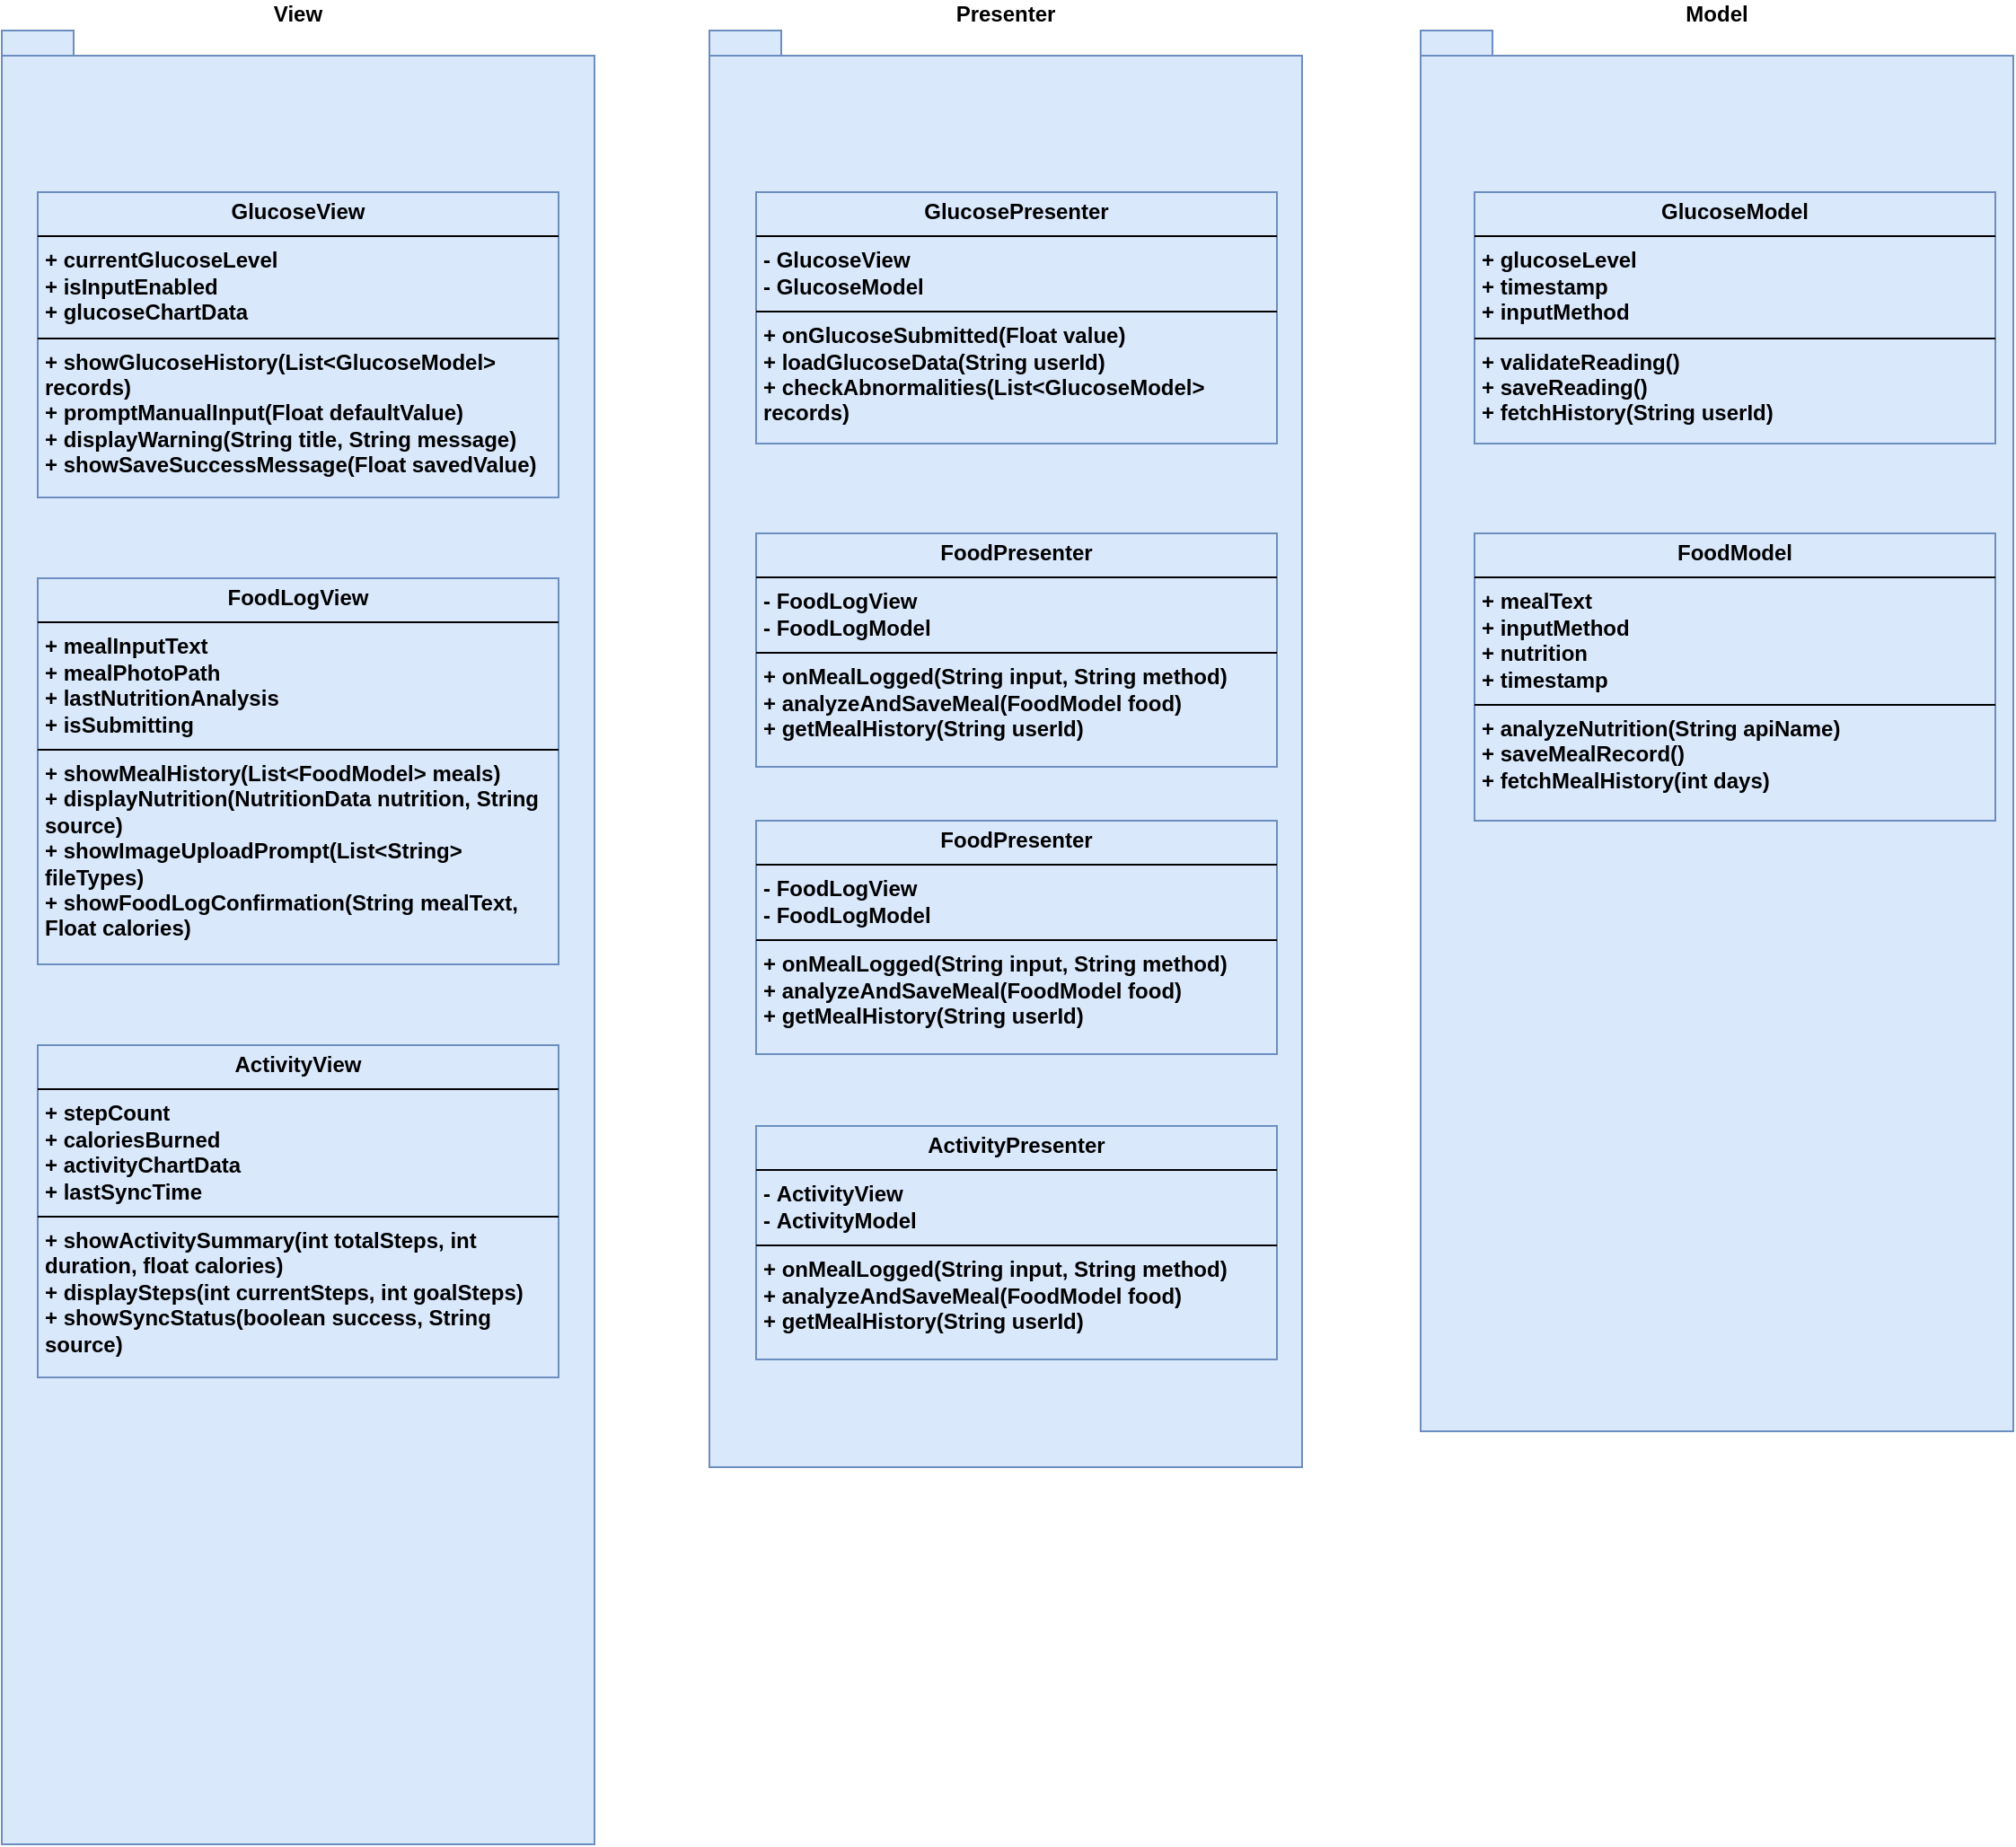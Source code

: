 <mxfile version="28.0.6">
  <diagram name="第 1 页" id="nAtB_u0wnnPJCt08w-wO">
    <mxGraphModel dx="1123" dy="803" grid="1" gridSize="10" guides="1" tooltips="1" connect="1" arrows="1" fold="1" page="1" pageScale="1" pageWidth="827" pageHeight="1169" math="0" shadow="0">
      <root>
        <mxCell id="0" />
        <mxCell id="1" parent="0" />
        <mxCell id="EfA8Kl2Z2cMVIWFdOZCz-20" value="Presenter" style="shape=folder;fontStyle=1;spacingTop=10;tabWidth=40;tabHeight=14;tabPosition=left;html=1;whiteSpace=wrap;fillColor=#dae8fc;strokeColor=#6c8ebf;labelPosition=center;verticalLabelPosition=top;align=center;verticalAlign=bottom;" vertex="1" parent="1">
          <mxGeometry x="414" y="60" width="330" height="800" as="geometry" />
        </mxCell>
        <mxCell id="EfA8Kl2Z2cMVIWFdOZCz-2" value="View" style="shape=folder;fontStyle=1;spacingTop=10;tabWidth=40;tabHeight=14;tabPosition=left;html=1;whiteSpace=wrap;fillColor=#dae8fc;strokeColor=#6c8ebf;labelPosition=center;verticalLabelPosition=top;align=center;verticalAlign=bottom;" vertex="1" parent="1">
          <mxGeometry x="20" y="60" width="330" height="1010" as="geometry" />
        </mxCell>
        <mxCell id="EfA8Kl2Z2cMVIWFdOZCz-4" value="Model " style="shape=folder;fontStyle=1;spacingTop=10;tabWidth=40;tabHeight=14;tabPosition=left;html=1;whiteSpace=wrap;fillColor=#dae8fc;strokeColor=#6c8ebf;labelPosition=center;verticalLabelPosition=top;align=center;verticalAlign=bottom;" vertex="1" parent="1">
          <mxGeometry x="810" y="60" width="330" height="780" as="geometry" />
        </mxCell>
        <mxCell id="EfA8Kl2Z2cMVIWFdOZCz-17" value="&lt;p style=&quot;margin:0px;margin-top:4px;text-align:center;&quot;&gt;GlucoseView&lt;/p&gt;&lt;hr size=&quot;1&quot; style=&quot;border-style:solid;&quot;&gt;&lt;p style=&quot;margin:0px;margin-left:4px;&quot;&gt;+ currentGlucoseLevel&lt;/p&gt;&lt;p style=&quot;margin:0px;margin-left:4px;&quot;&gt;+ isInputEnabled&lt;/p&gt;&lt;p style=&quot;margin:0px;margin-left:4px;&quot;&gt;+ glucoseChartData&lt;/p&gt;&lt;hr size=&quot;1&quot; style=&quot;border-style:solid;&quot;&gt;&lt;p style=&quot;margin:0px;margin-left:4px;&quot;&gt;+ showGlucoseHistory(List&amp;lt;GlucoseModel&amp;gt; records)&lt;/p&gt;&lt;p style=&quot;margin:0px;margin-left:4px;&quot;&gt;+&amp;nbsp;promptManualInput(Float defaultValue)&lt;/p&gt;&lt;p style=&quot;margin:0px;margin-left:4px;&quot;&gt;+&amp;nbsp;displayWarning(String title, String message)&amp;nbsp;&lt;/p&gt;&lt;p style=&quot;margin:0px;margin-left:4px;&quot;&gt;+&amp;nbsp;showSaveSuccessMessage(Float savedValue)&amp;nbsp;&lt;/p&gt;" style="verticalAlign=top;align=left;overflow=fill;html=1;whiteSpace=wrap;strokeColor=#6c8ebf;spacingTop=10;fontFamily=Helvetica;fontSize=12;fontColor=default;fontStyle=1;fillColor=#dae8fc;" vertex="1" parent="1">
          <mxGeometry x="40" y="150" width="290" height="170" as="geometry" />
        </mxCell>
        <mxCell id="EfA8Kl2Z2cMVIWFdOZCz-19" value="&lt;p style=&quot;margin:0px;margin-top:4px;text-align:center;&quot;&gt;&lt;span style=&quot;background-color: transparent; color: light-dark(rgb(0, 0, 0), rgb(255, 255, 255)); text-align: left;&quot;&gt;GlucosePresenter&lt;/span&gt;&lt;/p&gt;&lt;hr size=&quot;1&quot; style=&quot;border-style:solid;&quot;&gt;&lt;p style=&quot;margin:0px;margin-left:4px;&quot;&gt;- GlucoseView&lt;/p&gt;&lt;p style=&quot;margin:0px;margin-left:4px;&quot;&gt;- GlucoseModel&lt;span style=&quot;background-color: transparent; color: light-dark(rgb(0, 0, 0), rgb(255, 255, 255));&quot;&gt;&lt;span style=&quot;white-space: pre;&quot;&gt;&#x9;&lt;/span&gt;&lt;/span&gt;&lt;/p&gt;&lt;hr size=&quot;1&quot; style=&quot;border-style:solid;&quot;&gt;&lt;p style=&quot;margin:0px;margin-left:4px;&quot;&gt;+ onGlucoseSubmitted(Float value)&lt;/p&gt;&lt;p style=&quot;margin:0px;margin-left:4px;&quot;&gt;+&amp;nbsp;loadGlucoseData(String userId)&amp;nbsp;&lt;/p&gt;&lt;p style=&quot;margin:0px;margin-left:4px;&quot;&gt;+ checkAbnormalities(List&amp;lt;GlucoseModel&amp;gt; records)&amp;nbsp;&lt;/p&gt;" style="verticalAlign=top;align=left;overflow=fill;html=1;whiteSpace=wrap;strokeColor=#6c8ebf;spacingTop=10;fontFamily=Helvetica;fontSize=12;fontColor=default;fontStyle=1;fillColor=#dae8fc;" vertex="1" parent="1">
          <mxGeometry x="440" y="150" width="290" height="140" as="geometry" />
        </mxCell>
        <mxCell id="EfA8Kl2Z2cMVIWFdOZCz-23" value="&lt;p style=&quot;margin:0px;margin-top:4px;text-align:center;&quot;&gt;FoodPresenter&lt;/p&gt;&lt;hr size=&quot;1&quot; style=&quot;border-style:solid;&quot;&gt;&lt;p style=&quot;margin:0px;margin-left:4px;&quot;&gt;- FoodLogView&amp;nbsp;&lt;/p&gt;&lt;p style=&quot;margin:0px;margin-left:4px;&quot;&gt;- FoodLogModel&amp;nbsp;&lt;/p&gt;&lt;hr size=&quot;1&quot; style=&quot;border-style:solid;&quot;&gt;&lt;p style=&quot;margin:0px;margin-left:4px;&quot;&gt;+ onMealLogged(String input, String method)&lt;/p&gt;&lt;p style=&quot;margin:0px;margin-left:4px;&quot;&gt;+&amp;nbsp;analyzeAndSaveMeal(FoodModel food)&lt;/p&gt;&lt;p style=&quot;margin:0px;margin-left:4px;&quot;&gt;+ getMealHistory(String userId)&lt;/p&gt;" style="verticalAlign=top;align=left;overflow=fill;html=1;whiteSpace=wrap;strokeColor=#6c8ebf;spacingTop=10;fontFamily=Helvetica;fontSize=12;fontColor=default;fontStyle=1;fillColor=#dae8fc;" vertex="1" parent="1">
          <mxGeometry x="440" y="340" width="290" height="130" as="geometry" />
        </mxCell>
        <mxCell id="EfA8Kl2Z2cMVIWFdOZCz-24" value="&lt;p style=&quot;margin:0px;margin-top:4px;text-align:center;&quot;&gt;FoodPresenter&lt;/p&gt;&lt;hr size=&quot;1&quot; style=&quot;border-style:solid;&quot;&gt;&lt;p style=&quot;margin:0px;margin-left:4px;&quot;&gt;- FoodLogView&amp;nbsp;&lt;/p&gt;&lt;p style=&quot;margin:0px;margin-left:4px;&quot;&gt;- FoodLogModel&amp;nbsp;&lt;/p&gt;&lt;hr size=&quot;1&quot; style=&quot;border-style:solid;&quot;&gt;&lt;p style=&quot;margin:0px;margin-left:4px;&quot;&gt;+ onMealLogged(String input, String method)&lt;/p&gt;&lt;p style=&quot;margin:0px;margin-left:4px;&quot;&gt;+&amp;nbsp;analyzeAndSaveMeal(FoodModel food)&lt;/p&gt;&lt;p style=&quot;margin:0px;margin-left:4px;&quot;&gt;+ getMealHistory(String userId)&lt;/p&gt;" style="verticalAlign=top;align=left;overflow=fill;html=1;whiteSpace=wrap;strokeColor=#6c8ebf;spacingTop=10;fontFamily=Helvetica;fontSize=12;fontColor=default;fontStyle=1;fillColor=#dae8fc;" vertex="1" parent="1">
          <mxGeometry x="440" y="500" width="290" height="130" as="geometry" />
        </mxCell>
        <mxCell id="EfA8Kl2Z2cMVIWFdOZCz-25" value="&lt;p style=&quot;margin:0px;margin-top:4px;text-align:center;&quot;&gt;&lt;span style=&quot;background-color: transparent; color: light-dark(rgb(0, 0, 0), rgb(255, 255, 255)); text-align: left;&quot;&gt;GlucoseModel&lt;/span&gt;&lt;/p&gt;&lt;hr size=&quot;1&quot; style=&quot;border-style:solid;&quot;&gt;&lt;p style=&quot;margin:0px;margin-left:4px;&quot;&gt;+ glucoseLevel&lt;/p&gt;&lt;p style=&quot;margin:0px;margin-left:4px;&quot;&gt;+&amp;nbsp;&lt;span style=&quot;background-color: transparent;&quot;&gt;timestamp&lt;/span&gt;&lt;/p&gt;&lt;p style=&quot;margin:0px;margin-left:4px;&quot;&gt;&lt;span style=&quot;background-color: transparent;&quot;&gt;+ inputMethod&lt;/span&gt;&lt;/p&gt;&lt;hr size=&quot;1&quot; style=&quot;border-style:solid;&quot;&gt;&lt;p style=&quot;margin:0px;margin-left:4px;&quot;&gt;+ validateReading()&lt;/p&gt;&lt;p style=&quot;margin:0px;margin-left:4px;&quot;&gt;+&amp;nbsp;saveReading()&lt;/p&gt;&lt;p style=&quot;margin:0px;margin-left:4px;&quot;&gt;+ fetchHistory(String userId)&lt;/p&gt;" style="verticalAlign=top;align=left;overflow=fill;html=1;whiteSpace=wrap;strokeColor=#6c8ebf;spacingTop=10;fontFamily=Helvetica;fontSize=12;fontColor=default;fontStyle=1;fillColor=#dae8fc;" vertex="1" parent="1">
          <mxGeometry x="840" y="150" width="290" height="140" as="geometry" />
        </mxCell>
        <mxCell id="EfA8Kl2Z2cMVIWFdOZCz-26" value="&lt;p style=&quot;margin:0px;margin-top:4px;text-align:center;&quot;&gt;&lt;span style=&quot;background-color: transparent; text-align: left;&quot;&gt;FoodModel&lt;/span&gt;&lt;/p&gt;&lt;hr size=&quot;1&quot; style=&quot;border-style:solid;&quot;&gt;&lt;p style=&quot;margin:0px;margin-left:4px;&quot;&gt;+ mealText&lt;/p&gt;&lt;p style=&quot;margin:0px;margin-left:4px;&quot;&gt;+&amp;nbsp;&lt;span style=&quot;background-color: transparent;&quot;&gt;inputMethod&lt;/span&gt;&lt;/p&gt;&lt;p style=&quot;margin:0px;margin-left:4px;&quot;&gt;&lt;span style=&quot;background-color: transparent;&quot;&gt;+&amp;nbsp;&lt;/span&gt;&lt;span style=&quot;background-color: transparent;&quot;&gt;nutrition&lt;/span&gt;&lt;/p&gt;&lt;p style=&quot;margin:0px;margin-left:4px;&quot;&gt;&lt;span style=&quot;background-color: transparent;&quot;&gt;+ timestamp&lt;/span&gt;&lt;/p&gt;&lt;hr size=&quot;1&quot; style=&quot;border-style:solid;&quot;&gt;&lt;p style=&quot;margin:0px;margin-left:4px;&quot;&gt;+ analyzeNutrition(String apiName)&lt;/p&gt;&lt;p style=&quot;margin:0px;margin-left:4px;&quot;&gt;+&amp;nbsp;saveMealRecord()&lt;/p&gt;&lt;p style=&quot;margin:0px;margin-left:4px;&quot;&gt;+ fetchMealHistory(int days)&lt;/p&gt;" style="verticalAlign=top;align=left;overflow=fill;html=1;whiteSpace=wrap;strokeColor=#6c8ebf;spacingTop=10;fontFamily=Helvetica;fontSize=12;fontColor=default;fontStyle=1;fillColor=#dae8fc;" vertex="1" parent="1">
          <mxGeometry x="840" y="340" width="290" height="160" as="geometry" />
        </mxCell>
        <mxCell id="EfA8Kl2Z2cMVIWFdOZCz-27" value="&lt;p style=&quot;margin:0px;margin-top:4px;text-align:center;&quot;&gt;FoodLogView&lt;/p&gt;&lt;hr size=&quot;1&quot; style=&quot;border-style:solid;&quot;&gt;&lt;p style=&quot;margin:0px;margin-left:4px;&quot;&gt;+ mealInputText&lt;/p&gt;&lt;p style=&quot;margin:0px;margin-left:4px;&quot;&gt;+ mealPhotoPath&lt;/p&gt;&lt;p style=&quot;margin:0px;margin-left:4px;&quot;&gt;+ lastNutritionAnalysis&lt;/p&gt;&lt;p style=&quot;margin:0px;margin-left:4px;&quot;&gt;+ isSubmitting&lt;/p&gt;&lt;hr size=&quot;1&quot; style=&quot;border-style:solid;&quot;&gt;&lt;p style=&quot;margin:0px;margin-left:4px;&quot;&gt;+ showMealHistory(List&amp;lt;FoodModel&amp;gt; meals)&lt;/p&gt;&lt;p style=&quot;margin:0px;margin-left:4px;&quot;&gt;+&amp;nbsp;displayNutrition(NutritionData nutrition, String source)&lt;/p&gt;&lt;p style=&quot;margin:0px;margin-left:4px;&quot;&gt;+&amp;nbsp;showImageUploadPrompt(List&amp;lt;String&amp;gt; fileTypes)&lt;/p&gt;&lt;p style=&quot;margin:0px;margin-left:4px;&quot;&gt;+&amp;nbsp;showFoodLogConfirmation(String mealText, Float calories)&amp;nbsp;&lt;/p&gt;" style="verticalAlign=top;align=left;overflow=fill;html=1;whiteSpace=wrap;strokeColor=#6c8ebf;spacingTop=10;fontFamily=Helvetica;fontSize=12;fontColor=default;fontStyle=1;fillColor=#dae8fc;" vertex="1" parent="1">
          <mxGeometry x="40" y="365" width="290" height="215" as="geometry" />
        </mxCell>
        <mxCell id="EfA8Kl2Z2cMVIWFdOZCz-28" value="&lt;p style=&quot;margin:0px;margin-top:4px;text-align:center;&quot;&gt;ActivityView&lt;/p&gt;&lt;hr size=&quot;1&quot; style=&quot;border-style:solid;&quot;&gt;&lt;p style=&quot;margin:0px;margin-left:4px;&quot;&gt;+ stepCount&lt;/p&gt;&lt;p style=&quot;margin:0px;margin-left:4px;&quot;&gt;+ caloriesBurned&lt;/p&gt;&lt;p style=&quot;margin:0px;margin-left:4px;&quot;&gt;+ activityChartData&lt;/p&gt;&lt;p style=&quot;margin:0px;margin-left:4px;&quot;&gt;+ lastSyncTime&lt;/p&gt;&lt;hr size=&quot;1&quot; style=&quot;border-style:solid;&quot;&gt;&lt;p style=&quot;margin:0px;margin-left:4px;&quot;&gt;+ showActivitySummary(int totalSteps, int duration, float calories)&lt;/p&gt;&lt;p style=&quot;margin:0px;margin-left:4px;&quot;&gt;+&amp;nbsp;displaySteps(int currentSteps, int goalSteps)&lt;/p&gt;&lt;p style=&quot;margin:0px;margin-left:4px;&quot;&gt;+&amp;nbsp;showSyncStatus(boolean success, String source)&lt;/p&gt;&lt;p style=&quot;margin:0px;margin-left:4px;&quot;&gt;&lt;br&gt;&lt;/p&gt;" style="verticalAlign=top;align=left;overflow=fill;html=1;whiteSpace=wrap;strokeColor=#6c8ebf;spacingTop=10;fontFamily=Helvetica;fontSize=12;fontColor=default;fontStyle=1;fillColor=#dae8fc;" vertex="1" parent="1">
          <mxGeometry x="40" y="625" width="290" height="185" as="geometry" />
        </mxCell>
        <mxCell id="EfA8Kl2Z2cMVIWFdOZCz-29" value="&lt;p style=&quot;margin:0px;margin-top:4px;text-align:center;&quot;&gt;ActivityPresenter&lt;/p&gt;&lt;hr size=&quot;1&quot; style=&quot;border-style:solid;&quot;&gt;&lt;p style=&quot;margin:0px;margin-left:4px;&quot;&gt;-&amp;nbsp;&lt;span style=&quot;text-align: center;&quot;&gt;Activity&lt;/span&gt;View&amp;nbsp;&lt;/p&gt;&lt;p style=&quot;margin:0px;margin-left:4px;&quot;&gt;-&amp;nbsp;&lt;span style=&quot;text-align: center;&quot;&gt;Activity&lt;/span&gt;Model&amp;nbsp;&lt;/p&gt;&lt;hr size=&quot;1&quot; style=&quot;border-style:solid;&quot;&gt;&lt;p style=&quot;margin:0px;margin-left:4px;&quot;&gt;+ onMealLogged(String input, String method)&lt;/p&gt;&lt;p style=&quot;margin:0px;margin-left:4px;&quot;&gt;+&amp;nbsp;analyzeAndSaveMeal(FoodModel food)&lt;/p&gt;&lt;p style=&quot;margin:0px;margin-left:4px;&quot;&gt;+ getMealHistory(String userId)&lt;/p&gt;" style="verticalAlign=top;align=left;overflow=fill;html=1;whiteSpace=wrap;strokeColor=#6c8ebf;spacingTop=10;fontFamily=Helvetica;fontSize=12;fontColor=default;fontStyle=1;fillColor=#dae8fc;" vertex="1" parent="1">
          <mxGeometry x="440" y="670" width="290" height="130" as="geometry" />
        </mxCell>
      </root>
    </mxGraphModel>
  </diagram>
</mxfile>

